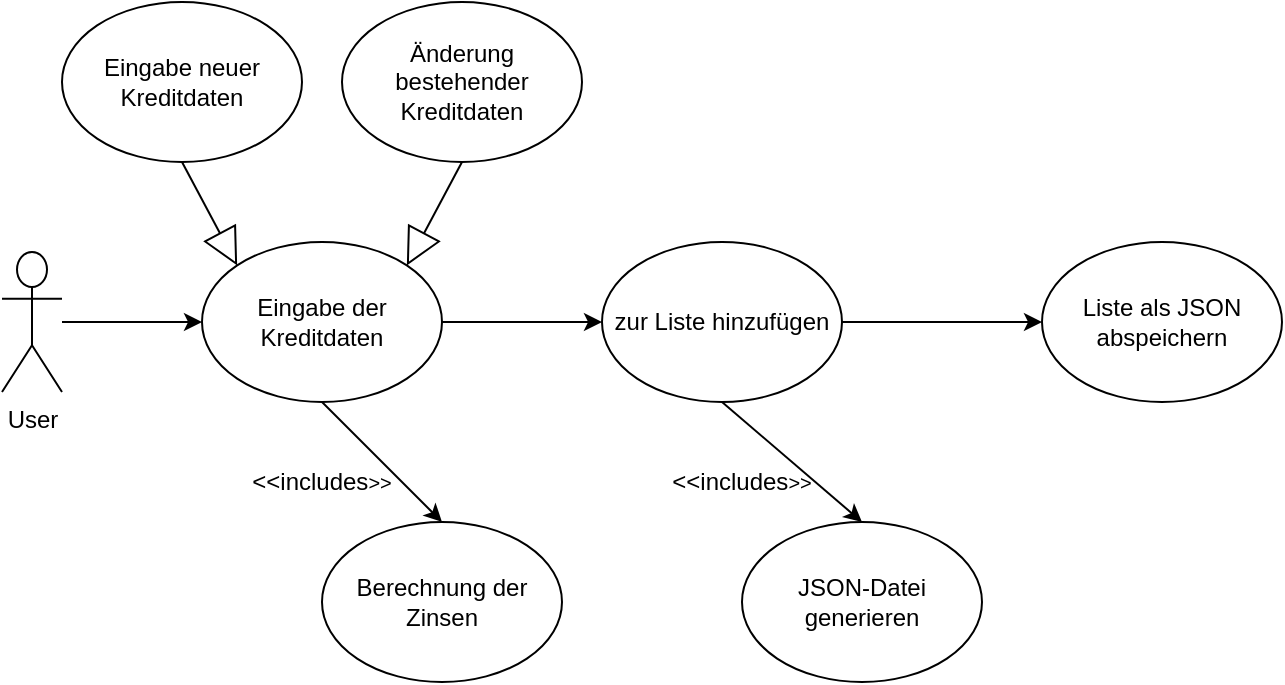 <mxfile version="14.7.6" type="github">
  <diagram id="IgLJb1cPBx3nuay1mZ5Q" name="Page-1">
    <mxGraphModel dx="946" dy="645" grid="1" gridSize="10" guides="1" tooltips="1" connect="1" arrows="1" fold="1" page="1" pageScale="1" pageWidth="827" pageHeight="1169" math="0" shadow="0">
      <root>
        <mxCell id="0" />
        <mxCell id="1" parent="0" />
        <mxCell id="_KpY3GYrZ5TwgtVgF2E3-1" value="User" style="shape=umlActor;verticalLabelPosition=bottom;verticalAlign=top;html=1;outlineConnect=0;" parent="1" vertex="1">
          <mxGeometry x="70" y="145" width="30" height="70" as="geometry" />
        </mxCell>
        <mxCell id="_KpY3GYrZ5TwgtVgF2E3-5" value="Eingabe der Kreditdaten" style="ellipse;whiteSpace=wrap;html=1;" parent="1" vertex="1">
          <mxGeometry x="170" y="140" width="120" height="80" as="geometry" />
        </mxCell>
        <mxCell id="_KpY3GYrZ5TwgtVgF2E3-7" value="" style="endArrow=classic;html=1;entryX=0;entryY=0.5;entryDx=0;entryDy=0;" parent="1" source="_KpY3GYrZ5TwgtVgF2E3-1" target="_KpY3GYrZ5TwgtVgF2E3-5" edge="1">
          <mxGeometry width="50" height="50" relative="1" as="geometry">
            <mxPoint x="110" y="210" as="sourcePoint" />
            <mxPoint x="160" y="160" as="targetPoint" />
          </mxGeometry>
        </mxCell>
        <mxCell id="_KpY3GYrZ5TwgtVgF2E3-10" value="Berechnung der Zinsen" style="ellipse;whiteSpace=wrap;html=1;" parent="1" vertex="1">
          <mxGeometry x="230" y="280" width="120" height="80" as="geometry" />
        </mxCell>
        <mxCell id="_KpY3GYrZ5TwgtVgF2E3-12" value="zur Liste hinzufügen" style="ellipse;whiteSpace=wrap;html=1;" parent="1" vertex="1">
          <mxGeometry x="370" y="140" width="120" height="80" as="geometry" />
        </mxCell>
        <mxCell id="_KpY3GYrZ5TwgtVgF2E3-15" value="&amp;lt;&amp;lt;includes&lt;font size=&quot;1&quot;&gt;&amp;gt;&amp;gt;&lt;/font&gt;" style="text;html=1;strokeColor=none;fillColor=none;align=center;verticalAlign=middle;whiteSpace=wrap;rounded=0;" parent="1" vertex="1">
          <mxGeometry x="210" y="250" width="40" height="20" as="geometry" />
        </mxCell>
        <mxCell id="_KpY3GYrZ5TwgtVgF2E3-16" value="" style="endArrow=classic;html=1;entryX=0;entryY=0.5;entryDx=0;entryDy=0;exitX=1;exitY=0.5;exitDx=0;exitDy=0;" parent="1" source="_KpY3GYrZ5TwgtVgF2E3-5" target="_KpY3GYrZ5TwgtVgF2E3-12" edge="1">
          <mxGeometry width="50" height="50" relative="1" as="geometry">
            <mxPoint x="300" y="200" as="sourcePoint" />
            <mxPoint x="350" y="150" as="targetPoint" />
          </mxGeometry>
        </mxCell>
        <mxCell id="_KpY3GYrZ5TwgtVgF2E3-17" value="JSON-Datei generieren" style="ellipse;whiteSpace=wrap;html=1;" parent="1" vertex="1">
          <mxGeometry x="440" y="280" width="120" height="80" as="geometry" />
        </mxCell>
        <mxCell id="_KpY3GYrZ5TwgtVgF2E3-18" value="" style="endArrow=block;endSize=16;endFill=0;html=1;entryX=1;entryY=0;entryDx=0;entryDy=0;exitX=0.5;exitY=1;exitDx=0;exitDy=0;" parent="1" source="N_F5Jwq6CRqEc3LYOh7H-6" target="_KpY3GYrZ5TwgtVgF2E3-5" edge="1">
          <mxGeometry x="1" y="-191" width="160" relative="1" as="geometry">
            <mxPoint x="500" y="230" as="sourcePoint" />
            <mxPoint x="430" y="230" as="targetPoint" />
            <mxPoint x="-1" y="-20" as="offset" />
          </mxGeometry>
        </mxCell>
        <mxCell id="_KpY3GYrZ5TwgtVgF2E3-19" value="&amp;lt;&amp;lt;includes&lt;font size=&quot;1&quot;&gt;&amp;gt;&amp;gt;&lt;/font&gt;" style="text;html=1;strokeColor=none;fillColor=none;align=center;verticalAlign=middle;whiteSpace=wrap;rounded=0;" parent="1" vertex="1">
          <mxGeometry x="420" y="250" width="40" height="20" as="geometry" />
        </mxCell>
        <mxCell id="_KpY3GYrZ5TwgtVgF2E3-20" value="" style="endArrow=block;endSize=16;endFill=0;html=1;exitX=0.5;exitY=1;exitDx=0;exitDy=0;entryX=0;entryY=0;entryDx=0;entryDy=0;" parent="1" source="N_F5Jwq6CRqEc3LYOh7H-5" edge="1" target="_KpY3GYrZ5TwgtVgF2E3-5">
          <mxGeometry x="1" y="-191" width="160" relative="1" as="geometry">
            <mxPoint x="300" y="240" as="sourcePoint" />
            <mxPoint x="230" y="140" as="targetPoint" />
            <mxPoint x="-1" y="-20" as="offset" />
            <Array as="points" />
          </mxGeometry>
        </mxCell>
        <mxCell id="_KpY3GYrZ5TwgtVgF2E3-21" value="" style="endArrow=classic;html=1;entryX=0;entryY=0.5;entryDx=0;entryDy=0;exitX=1;exitY=0.5;exitDx=0;exitDy=0;" parent="1" source="_KpY3GYrZ5TwgtVgF2E3-12" target="_KpY3GYrZ5TwgtVgF2E3-22" edge="1">
          <mxGeometry width="50" height="50" relative="1" as="geometry">
            <mxPoint x="510" y="200" as="sourcePoint" />
            <mxPoint x="560" y="150" as="targetPoint" />
          </mxGeometry>
        </mxCell>
        <mxCell id="_KpY3GYrZ5TwgtVgF2E3-22" value="Liste als JSON abspeichern" style="ellipse;whiteSpace=wrap;html=1;" parent="1" vertex="1">
          <mxGeometry x="590" y="140" width="120" height="80" as="geometry" />
        </mxCell>
        <mxCell id="N_F5Jwq6CRqEc3LYOh7H-5" value="Eingabe neuer Kreditdaten" style="ellipse;whiteSpace=wrap;html=1;" vertex="1" parent="1">
          <mxGeometry x="100" y="20" width="120" height="80" as="geometry" />
        </mxCell>
        <mxCell id="N_F5Jwq6CRqEc3LYOh7H-6" value="Änderung bestehender Kreditdaten" style="ellipse;whiteSpace=wrap;html=1;" vertex="1" parent="1">
          <mxGeometry x="240" y="20" width="120" height="80" as="geometry" />
        </mxCell>
        <mxCell id="N_F5Jwq6CRqEc3LYOh7H-8" value="" style="endArrow=classic;html=1;exitX=0.5;exitY=1;exitDx=0;exitDy=0;entryX=0.5;entryY=0;entryDx=0;entryDy=0;" edge="1" parent="1" source="_KpY3GYrZ5TwgtVgF2E3-5" target="_KpY3GYrZ5TwgtVgF2E3-10">
          <mxGeometry width="50" height="50" relative="1" as="geometry">
            <mxPoint x="390" y="360" as="sourcePoint" />
            <mxPoint x="440" y="310" as="targetPoint" />
          </mxGeometry>
        </mxCell>
        <mxCell id="N_F5Jwq6CRqEc3LYOh7H-9" value="" style="endArrow=classic;html=1;entryX=0.5;entryY=0;entryDx=0;entryDy=0;exitX=0.5;exitY=1;exitDx=0;exitDy=0;" edge="1" parent="1" source="_KpY3GYrZ5TwgtVgF2E3-12" target="_KpY3GYrZ5TwgtVgF2E3-17">
          <mxGeometry width="50" height="50" relative="1" as="geometry">
            <mxPoint x="390" y="360" as="sourcePoint" />
            <mxPoint x="440" y="310" as="targetPoint" />
          </mxGeometry>
        </mxCell>
      </root>
    </mxGraphModel>
  </diagram>
</mxfile>

